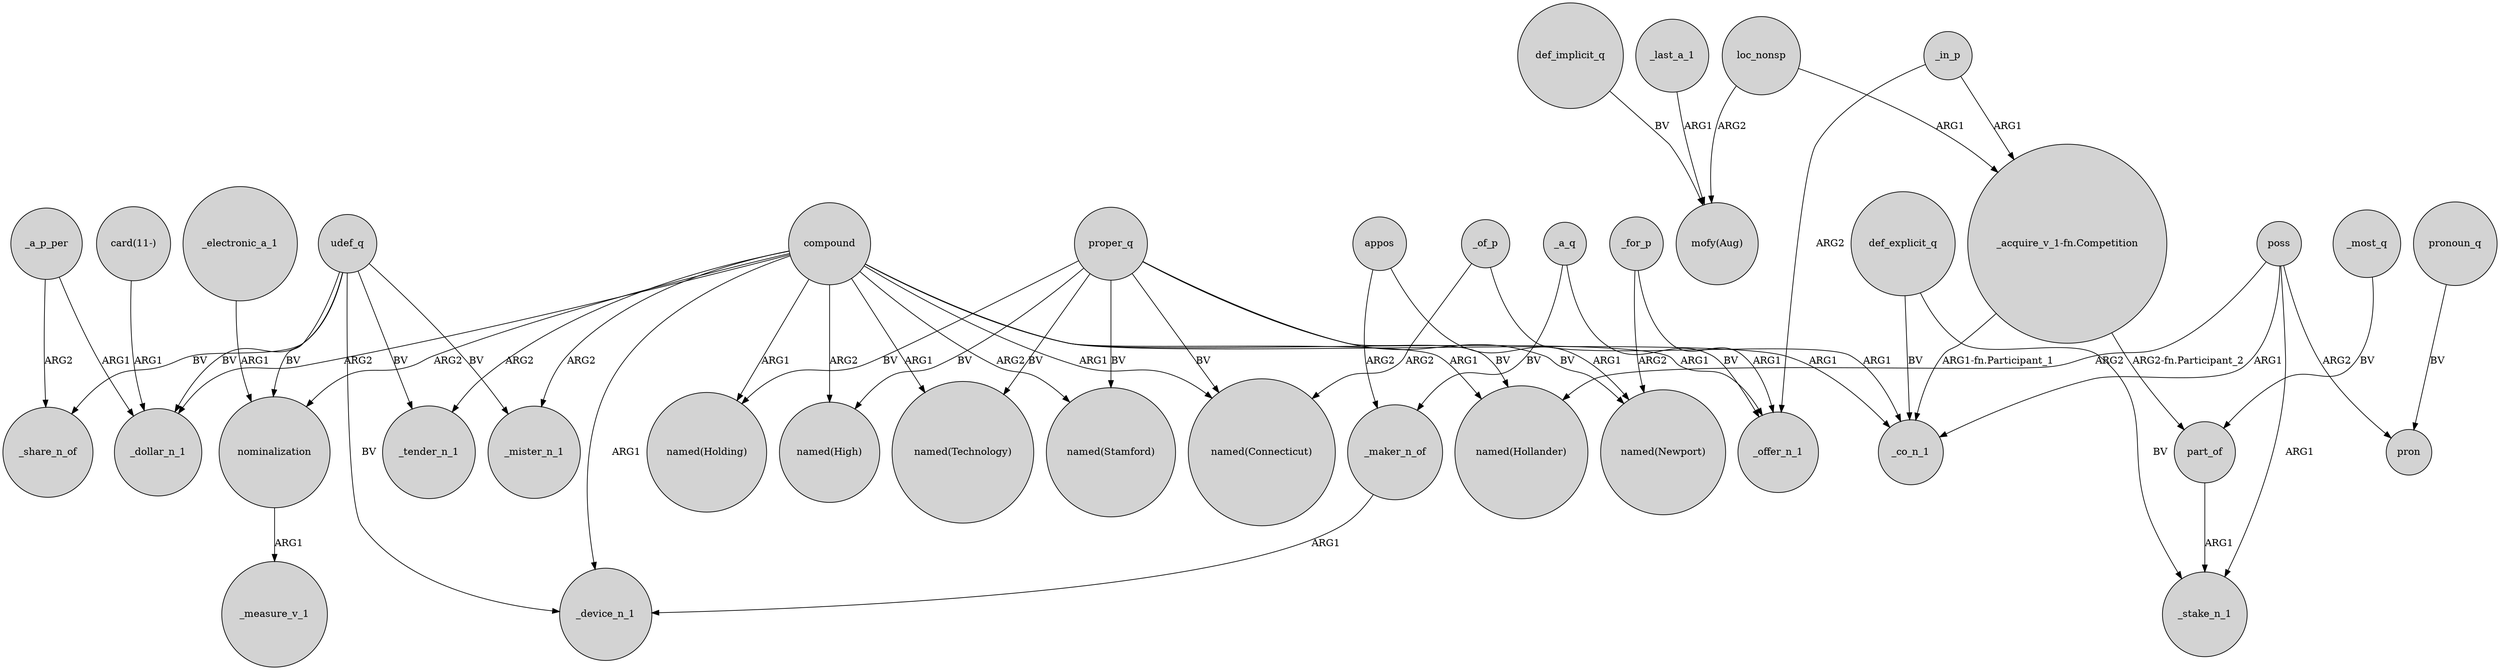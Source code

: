 digraph {
	node [shape=circle style=filled]
	part_of -> _stake_n_1 [label=ARG1]
	udef_q -> _device_n_1 [label=BV]
	compound -> _mister_n_1 [label=ARG2]
	_for_p -> "named(Newport)" [label=ARG2]
	_for_p -> _offer_n_1 [label=ARG1]
	_of_p -> "named(Connecticut)" [label=ARG2]
	compound -> _co_n_1 [label=ARG1]
	proper_q -> "named(Newport)" [label=BV]
	_of_p -> _co_n_1 [label=ARG1]
	"_acquire_v_1-fn.Competition" -> part_of [label="ARG2-fn.Participant_2"]
	proper_q -> "named(Stamford)" [label=BV]
	udef_q -> nominalization [label=BV]
	poss -> "named(Hollander)" [label=ARG2]
	_maker_n_of -> _device_n_1 [label=ARG1]
	proper_q -> "named(Hollander)" [label=BV]
	nominalization -> _measure_v_1 [label=ARG1]
	compound -> _dollar_n_1 [label=ARG2]
	udef_q -> _mister_n_1 [label=BV]
	appos -> "named(Newport)" [label=ARG1]
	compound -> _offer_n_1 [label=ARG1]
	compound -> nominalization [label=ARG2]
	pronoun_q -> pron [label=BV]
	_last_a_1 -> "mofy(Aug)" [label=ARG1]
	proper_q -> "named(Holding)" [label=BV]
	poss -> pron [label=ARG2]
	_electronic_a_1 -> nominalization [label=ARG1]
	compound -> "named(Stamford)" [label=ARG2]
	udef_q -> _tender_n_1 [label=BV]
	proper_q -> "named(Technology)" [label=BV]
	_a_p_per -> _share_n_of [label=ARG2]
	compound -> "named(Holding)" [label=ARG1]
	_most_q -> part_of [label=BV]
	compound -> _tender_n_1 [label=ARG2]
	compound -> "named(Hollander)" [label=ARG1]
	appos -> _maker_n_of [label=ARG2]
	udef_q -> _share_n_of [label=BV]
	_in_p -> "_acquire_v_1-fn.Competition" [label=ARG1]
	compound -> _device_n_1 [label=ARG1]
	def_explicit_q -> _stake_n_1 [label=BV]
	def_implicit_q -> "mofy(Aug)" [label=BV]
	_in_p -> _offer_n_1 [label=ARG2]
	udef_q -> _dollar_n_1 [label=BV]
	poss -> _co_n_1 [label=ARG1]
	proper_q -> "named(Connecticut)" [label=BV]
	compound -> "named(Connecticut)" [label=ARG1]
	proper_q -> "named(High)" [label=BV]
	"card(11-)" -> _dollar_n_1 [label=ARG1]
	_a_p_per -> _dollar_n_1 [label=ARG1]
	loc_nonsp -> "mofy(Aug)" [label=ARG2]
	def_explicit_q -> _co_n_1 [label=BV]
	_a_q -> _offer_n_1 [label=BV]
	"_acquire_v_1-fn.Competition" -> _co_n_1 [label="ARG1-fn.Participant_1"]
	_a_q -> _maker_n_of [label=BV]
	compound -> "named(High)" [label=ARG2]
	poss -> _stake_n_1 [label=ARG1]
	loc_nonsp -> "_acquire_v_1-fn.Competition" [label=ARG1]
	compound -> "named(Technology)" [label=ARG1]
}
